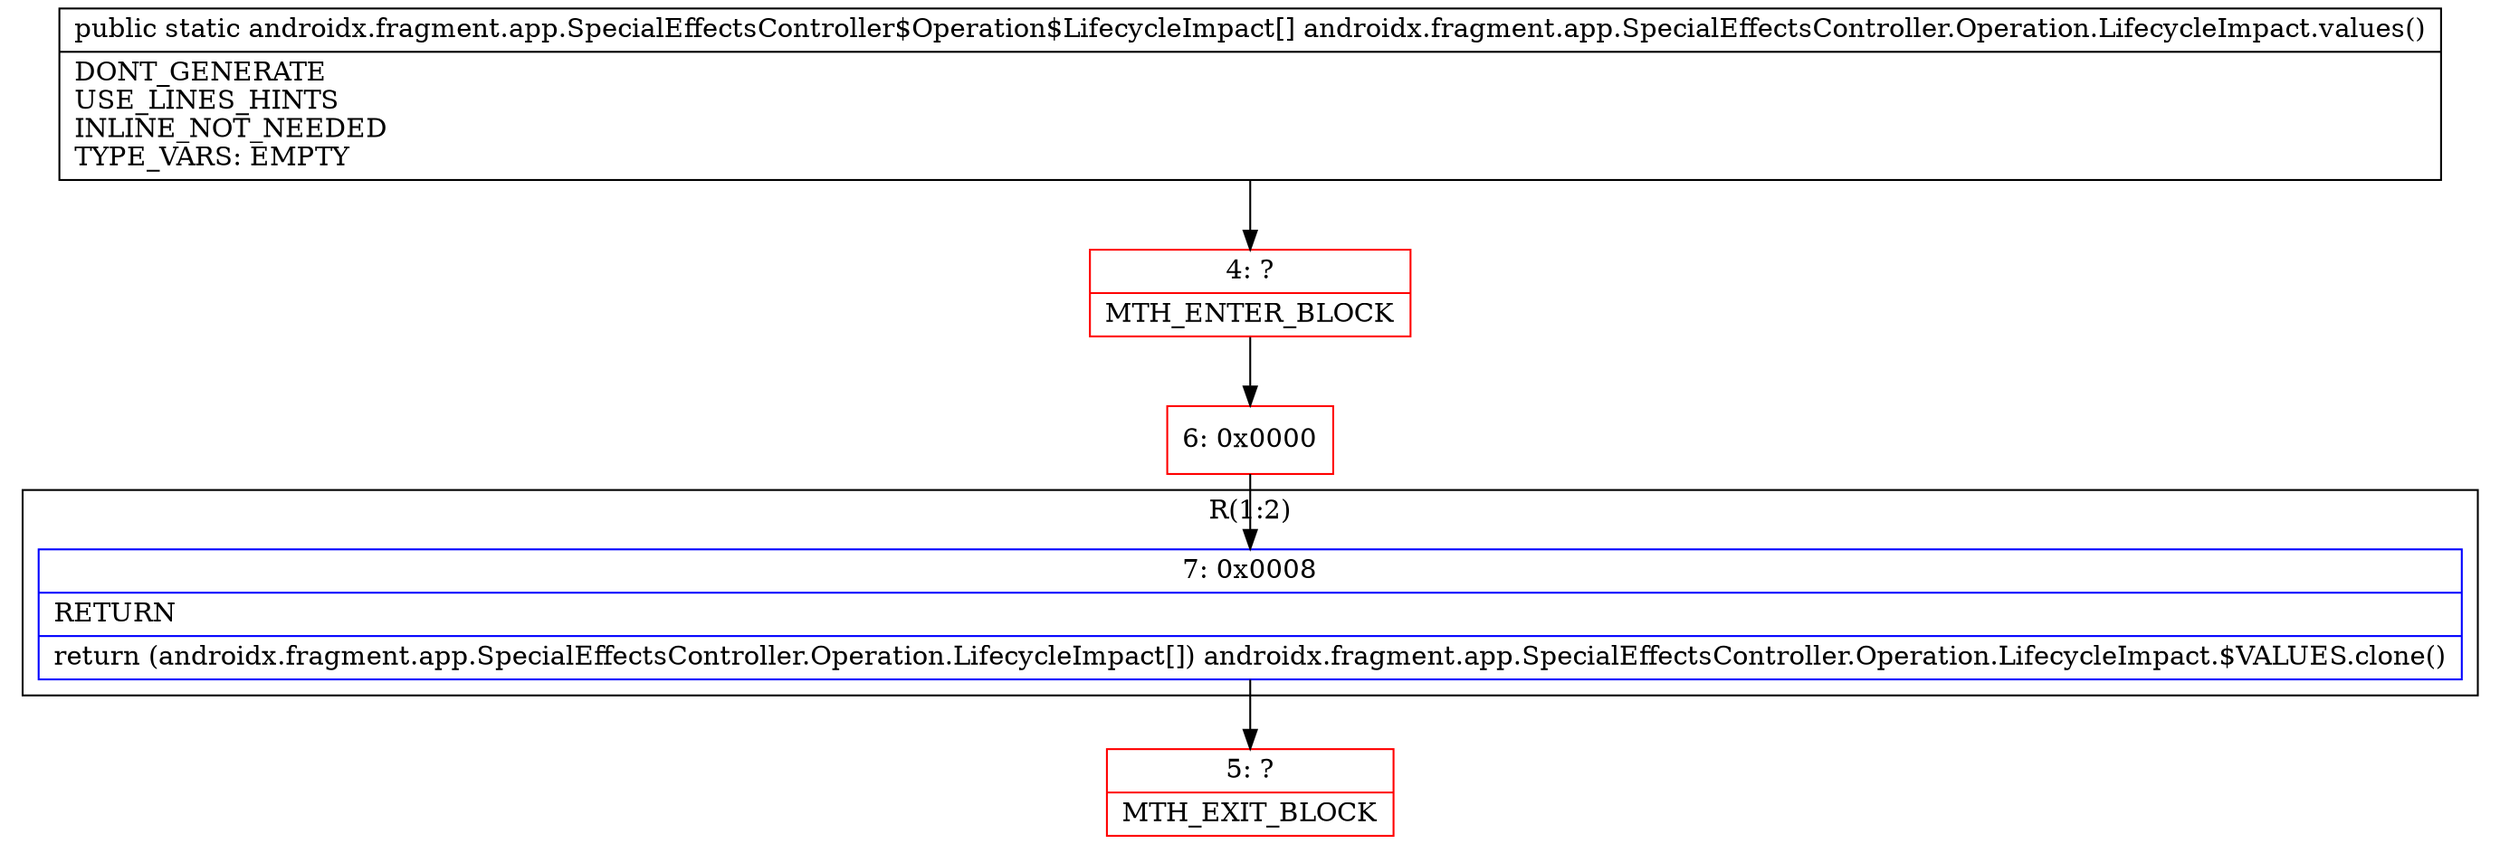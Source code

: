 digraph "CFG forandroidx.fragment.app.SpecialEffectsController.Operation.LifecycleImpact.values()[Landroidx\/fragment\/app\/SpecialEffectsController$Operation$LifecycleImpact;" {
subgraph cluster_Region_1623706788 {
label = "R(1:2)";
node [shape=record,color=blue];
Node_7 [shape=record,label="{7\:\ 0x0008|RETURN\l|return (androidx.fragment.app.SpecialEffectsController.Operation.LifecycleImpact[]) androidx.fragment.app.SpecialEffectsController.Operation.LifecycleImpact.$VALUES.clone()\l}"];
}
Node_4 [shape=record,color=red,label="{4\:\ ?|MTH_ENTER_BLOCK\l}"];
Node_6 [shape=record,color=red,label="{6\:\ 0x0000}"];
Node_5 [shape=record,color=red,label="{5\:\ ?|MTH_EXIT_BLOCK\l}"];
MethodNode[shape=record,label="{public static androidx.fragment.app.SpecialEffectsController$Operation$LifecycleImpact[] androidx.fragment.app.SpecialEffectsController.Operation.LifecycleImpact.values()  | DONT_GENERATE\lUSE_LINES_HINTS\lINLINE_NOT_NEEDED\lTYPE_VARS: EMPTY\l}"];
MethodNode -> Node_4;Node_7 -> Node_5;
Node_4 -> Node_6;
Node_6 -> Node_7;
}

